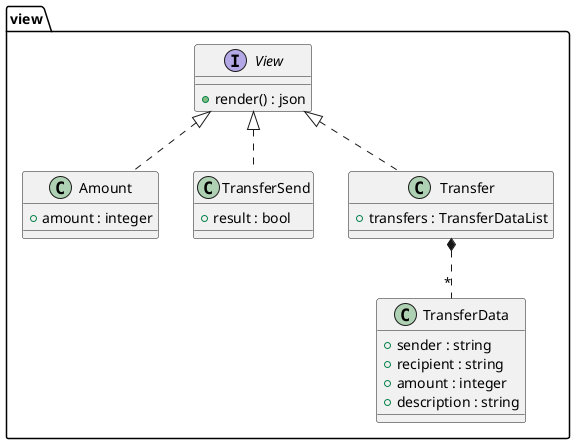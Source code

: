 @startuml
namespace view {
    interface View {
        + render() : json
    }
    class Amount {
        + amount : integer
    }
    class TransferSend {
        + result : bool
    }
    class TransferData {
        + sender : string
        + recipient : string
        + amount : integer
        + description : string
    }
    class Transfer {
        + transfers : TransferDataList
    }

    View <|.. Amount
    View <|.. Transfer
    View <|.. TransferSend
    Transfer *.. "*" TransferData
}
@enduml